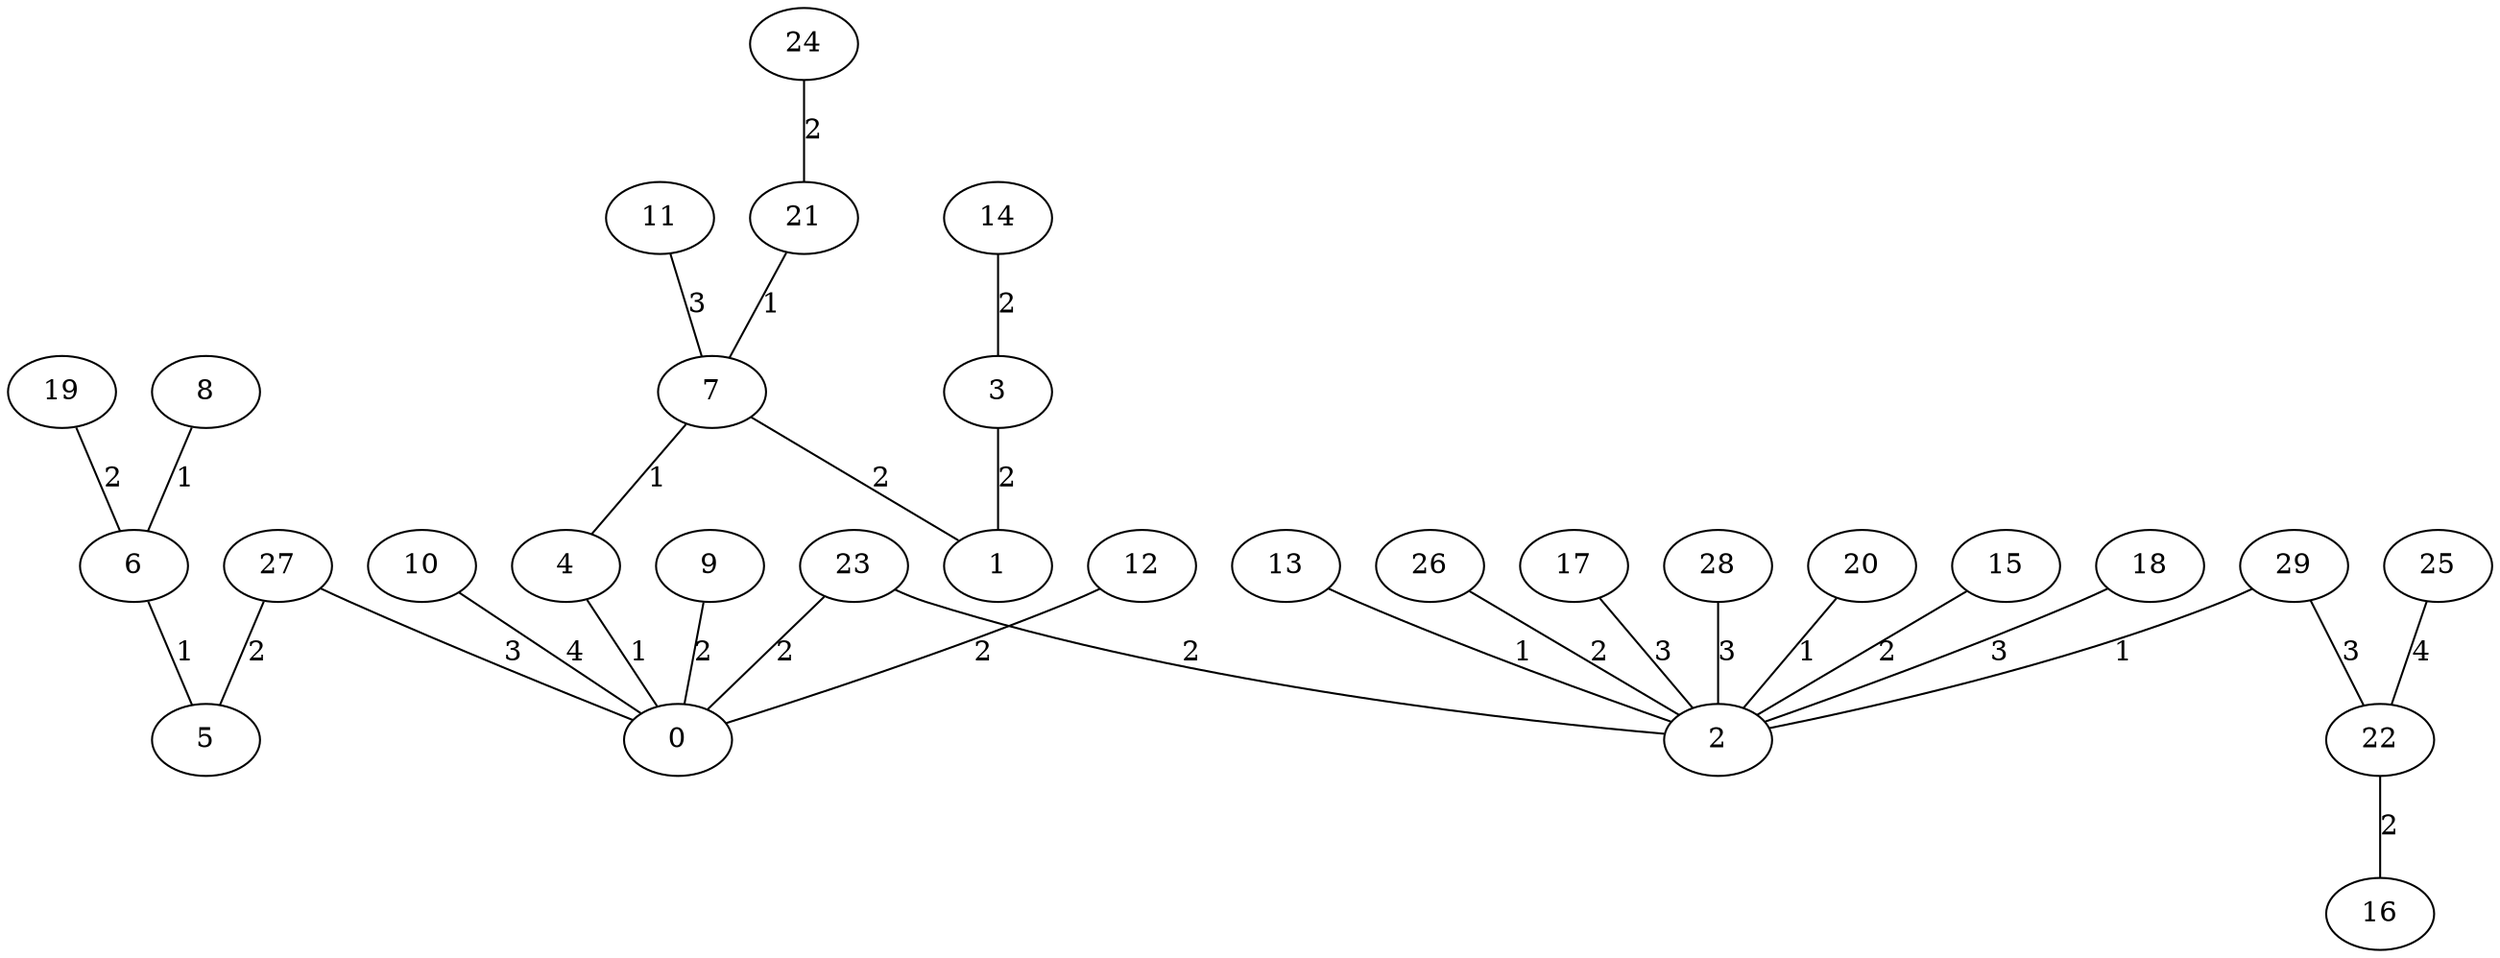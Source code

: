 graph{
   11;
   9;
   15;
   13;
   26;
   1;
   3;
   25;
   4;
   17;
   24;
   27;
   28;
   14;
   12;
   19;
   23;
   0;
   20;
   8;
   2;
   10;
   16;
   22;
   29;
   6;
   21;
   18;
   5;
   7;
   27 -- 5 [label="2"];
   23 -- 0 [label="2"];
   29 -- 22 [label="3"];
   18 -- 2 [label="3"];
   11 -- 7 [label="3"];
   20 -- 2 [label="1"];
   21 -- 7 [label="1"];
   14 -- 3 [label="2"];
   7 -- 4 [label="1"];
   15 -- 2 [label="2"];
   19 -- 6 [label="2"];
   28 -- 2 [label="3"];
   22 -- 16 [label="2"];
   25 -- 22 [label="4"];
   27 -- 0 [label="3"];
   13 -- 2 [label="1"];
   26 -- 2 [label="2"];
   23 -- 2 [label="2"];
   6 -- 5 [label="1"];
   12 -- 0 [label="2"];
   17 -- 2 [label="3"];
   3 -- 1 [label="2"];
   9 -- 0 [label="2"];
   29 -- 2 [label="1"];
   4 -- 0 [label="1"];
   24 -- 21 [label="2"];
   8 -- 6 [label="1"];
   10 -- 0 [label="4"];
   7 -- 1 [label="2"];
}